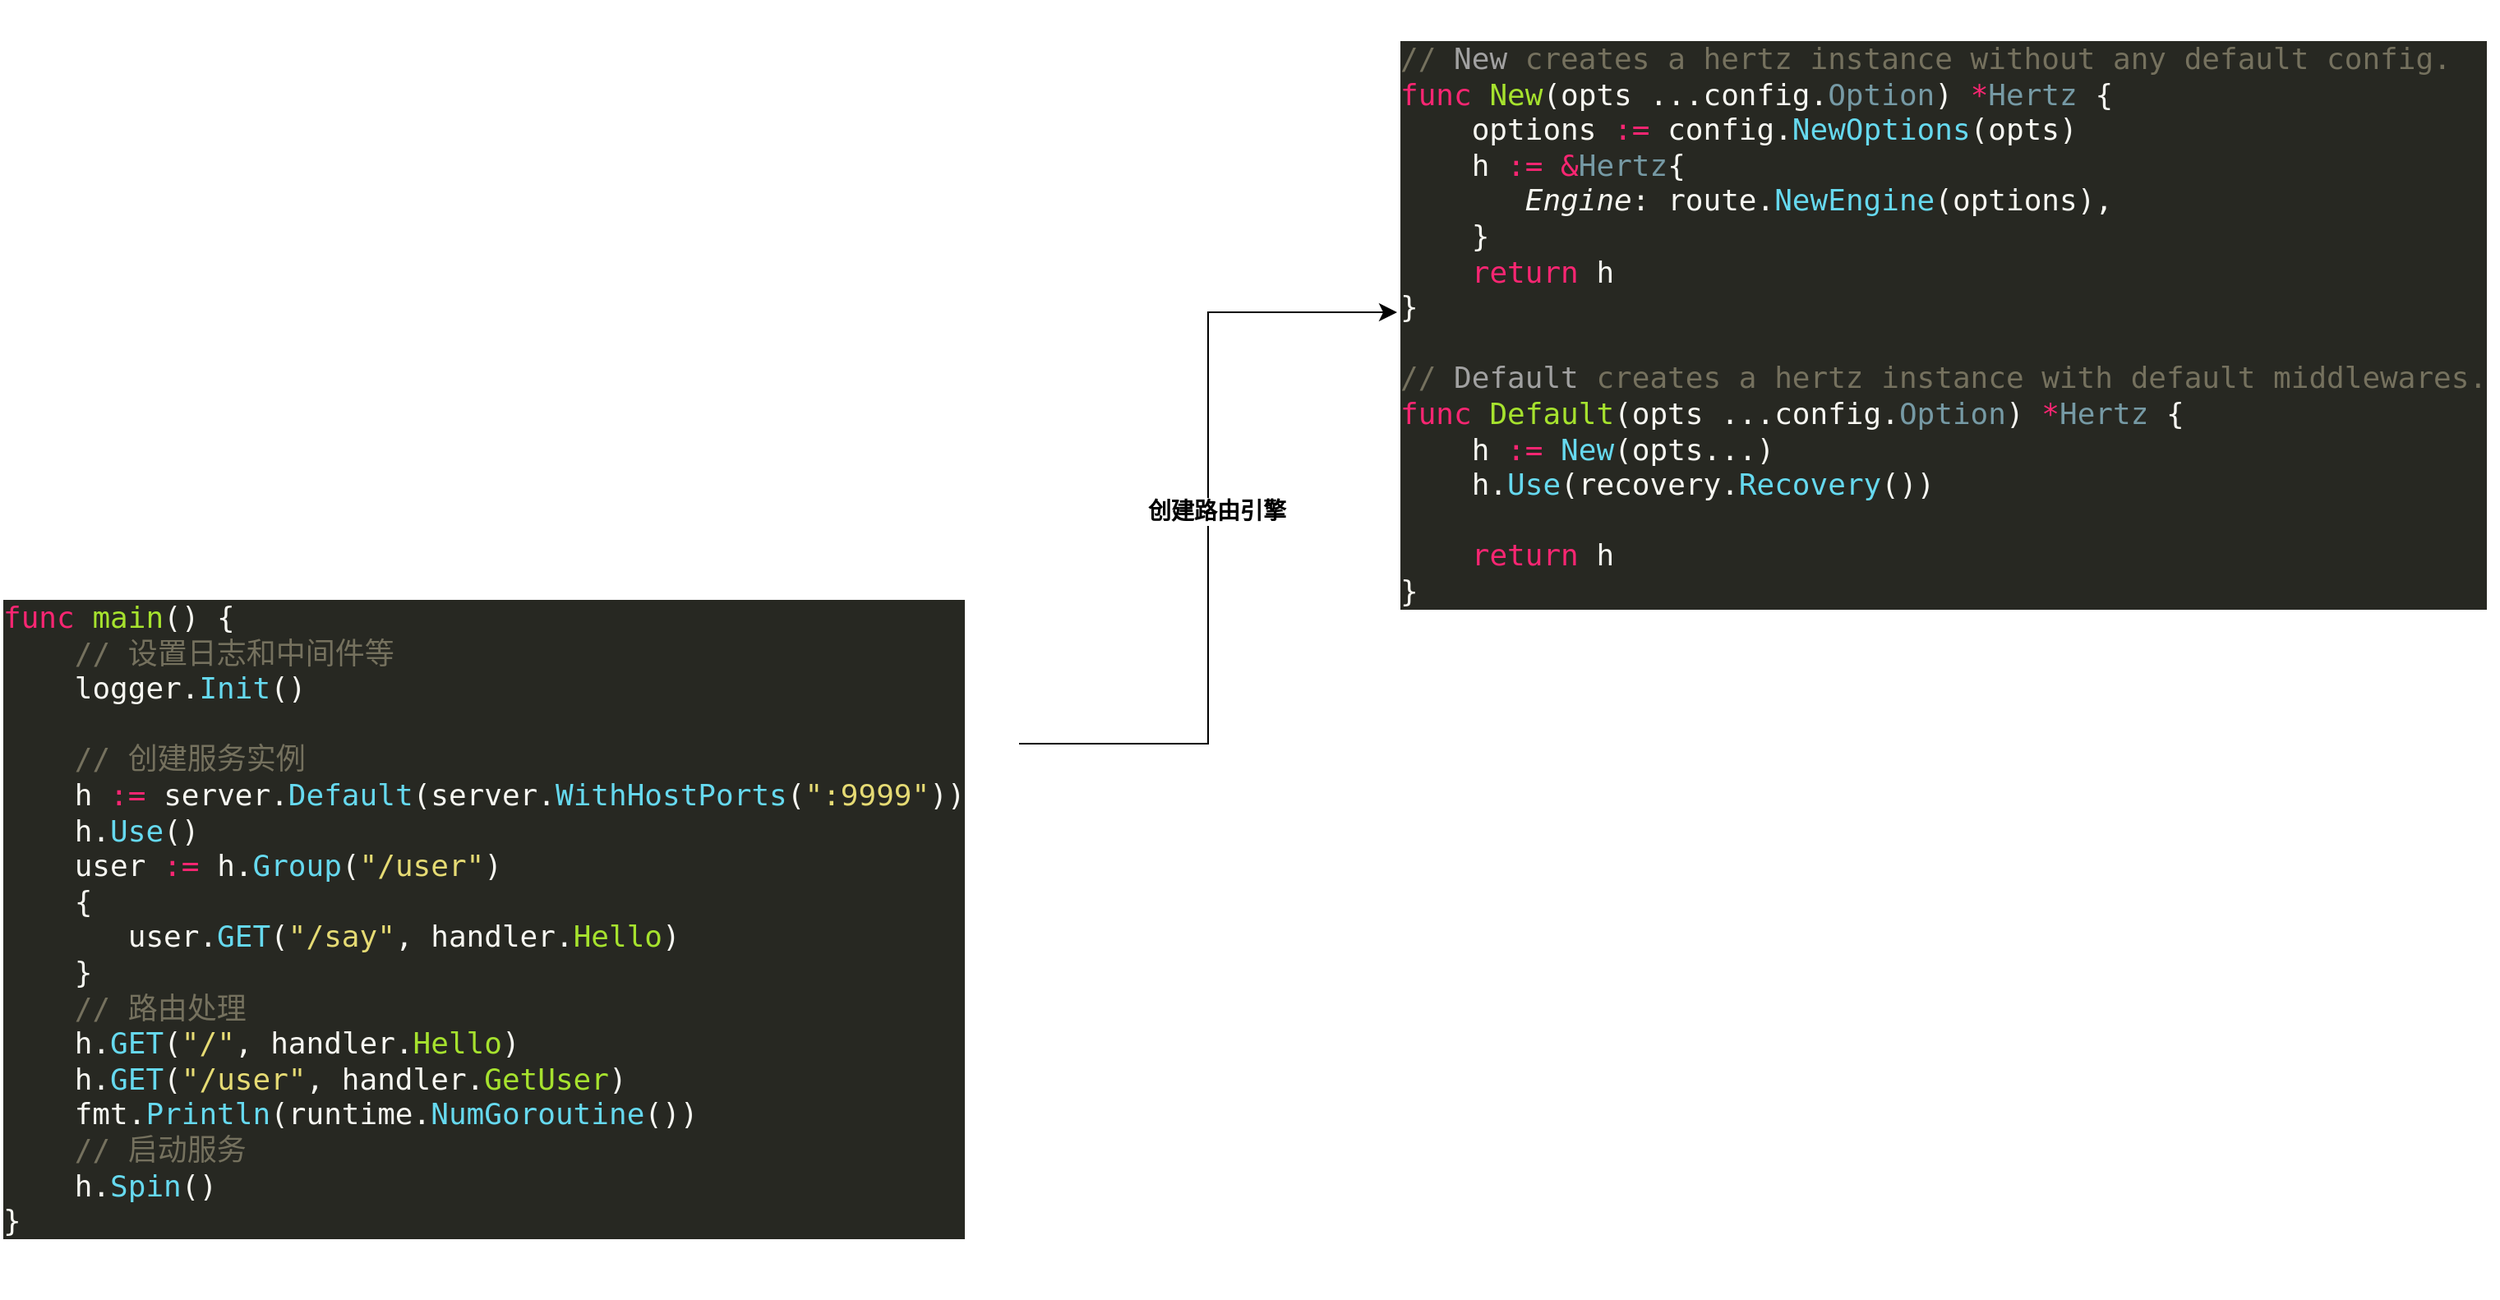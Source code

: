 <mxfile version="26.1.0">
  <diagram name="Page-1" id="f09UW0xhOilFpxU1UN8Q">
    <mxGraphModel dx="2501" dy="1954" grid="1" gridSize="10" guides="1" tooltips="1" connect="1" arrows="1" fold="1" page="1" pageScale="1" pageWidth="827" pageHeight="1169" math="0" shadow="0">
      <root>
        <mxCell id="0" />
        <mxCell id="1" parent="0" />
        <mxCell id="bZFTZhcOLTCebWkoZDsH-1" value="&lt;div style=&quot;background-color:#272822;color:#f8f8f2&quot;&gt;&lt;pre style=&quot;font-family:&#39;JetBrains Mono&#39;,monospace;font-size:13.5pt;&quot;&gt;&lt;span style=&quot;color:#f92672;&quot;&gt;func &lt;/span&gt;&lt;span style=&quot;color:#a6e22e;&quot;&gt;main&lt;/span&gt;() {&lt;br&gt;    &lt;span style=&quot;color:#75715e;&quot;&gt;// &lt;/span&gt;&lt;span style=&quot;color:#75715e;font-family:&#39;Menlo-Regular&#39;,monospace;&quot;&gt;设置日志和中间件等&lt;br&gt;&lt;/span&gt;&lt;span style=&quot;color:#75715e;font-family:&#39;Menlo-Regular&#39;,monospace;&quot;&gt;    &lt;/span&gt;logger.&lt;span style=&quot;color:#66d9ef;&quot;&gt;Init&lt;/span&gt;()&lt;br&gt;&lt;br&gt;    &lt;span style=&quot;color:#75715e;&quot;&gt;// &lt;/span&gt;&lt;span style=&quot;color:#75715e;font-family:&#39;Menlo-Regular&#39;,monospace;&quot;&gt;创建服务实例&lt;br&gt;&lt;/span&gt;&lt;span style=&quot;color:#75715e;font-family:&#39;Menlo-Regular&#39;,monospace;&quot;&gt;    &lt;/span&gt;h &lt;span style=&quot;color:#f92672;&quot;&gt;:= &lt;/span&gt;server.&lt;span style=&quot;color:#66d9ef;&quot;&gt;Default&lt;/span&gt;(server.&lt;span style=&quot;color:#66d9ef;&quot;&gt;WithHostPorts&lt;/span&gt;(&lt;span style=&quot;color:#e6db74;&quot;&gt;&quot;:9999&quot;&lt;/span&gt;))&lt;br&gt;    h.&lt;span style=&quot;color:#66d9ef;&quot;&gt;Use&lt;/span&gt;()&lt;br&gt;    user &lt;span style=&quot;color:#f92672;&quot;&gt;:= &lt;/span&gt;h.&lt;span style=&quot;color:#66d9ef;&quot;&gt;Group&lt;/span&gt;(&lt;span style=&quot;color:#e6db74;&quot;&gt;&quot;/user&quot;&lt;/span&gt;)&lt;br&gt;    {&lt;br&gt;       user.&lt;span style=&quot;color:#66d9ef;&quot;&gt;GET&lt;/span&gt;(&lt;span style=&quot;color:#e6db74;&quot;&gt;&quot;/say&quot;&lt;/span&gt;, handler.&lt;span style=&quot;color:#a6e22e;&quot;&gt;Hello&lt;/span&gt;)&lt;br&gt;    }&lt;br&gt;    &lt;span style=&quot;color:#75715e;&quot;&gt;// &lt;/span&gt;&lt;span style=&quot;color:#75715e;font-family:&#39;Menlo-Regular&#39;,monospace;&quot;&gt;路由处理&lt;br&gt;&lt;/span&gt;&lt;span style=&quot;color:#75715e;font-family:&#39;Menlo-Regular&#39;,monospace;&quot;&gt;    &lt;/span&gt;h.&lt;span style=&quot;color:#66d9ef;&quot;&gt;GET&lt;/span&gt;(&lt;span style=&quot;color:#e6db74;&quot;&gt;&quot;/&quot;&lt;/span&gt;, handler.&lt;span style=&quot;color:#a6e22e;&quot;&gt;Hello&lt;/span&gt;)&lt;br&gt;    h.&lt;span style=&quot;color:#66d9ef;&quot;&gt;GET&lt;/span&gt;(&lt;span style=&quot;color:#e6db74;&quot;&gt;&quot;/user&quot;&lt;/span&gt;, handler.&lt;span style=&quot;color:#a6e22e;&quot;&gt;GetUser&lt;/span&gt;)&lt;br&gt;    fmt.&lt;span style=&quot;color:#66d9ef;&quot;&gt;Println&lt;/span&gt;(runtime.&lt;span style=&quot;color:#66d9ef;&quot;&gt;NumGoroutine&lt;/span&gt;())&lt;br&gt;    &lt;span style=&quot;color:#75715e;&quot;&gt;// &lt;/span&gt;&lt;span style=&quot;color:#75715e;font-family:&#39;Menlo-Regular&#39;,monospace;&quot;&gt;启动服务&lt;br&gt;&lt;/span&gt;&lt;span style=&quot;color:#75715e;font-family:&#39;Menlo-Regular&#39;,monospace;&quot;&gt;    &lt;/span&gt;h.&lt;span style=&quot;color:#66d9ef;&quot;&gt;Spin&lt;/span&gt;()&lt;br&gt;}&lt;/pre&gt;&lt;/div&gt;" style="text;whiteSpace=wrap;html=1;" vertex="1" parent="1">
          <mxGeometry x="-170" y="210" width="620" height="450" as="geometry" />
        </mxCell>
        <UserObject label="&lt;div style=&quot;background-color:#272822;color:#f8f8f2&quot;&gt;&lt;pre style=&quot;font-family:&#39;JetBrains Mono&#39;,monospace;font-size:13.5pt;&quot;&gt;&lt;span style=&quot;color:#75715e;&quot;&gt;// &lt;/span&gt;&lt;span style=&quot;color:#a1a1a1;&quot;&gt;New&lt;/span&gt;&lt;span style=&quot;color:#75715e;&quot;&gt; creates a hertz instance without any default config.&lt;br&gt;&lt;/span&gt;&lt;span style=&quot;color:#f92672;&quot;&gt;func &lt;/span&gt;&lt;span style=&quot;color:#a6e22e;&quot;&gt;New&lt;/span&gt;(opts ...config.&lt;span style=&quot;color:#769aa5;&quot;&gt;Option&lt;/span&gt;) &lt;span style=&quot;color:#f92672;&quot;&gt;*&lt;/span&gt;&lt;span style=&quot;color:#769aa5;&quot;&gt;Hertz &lt;/span&gt;{&lt;br&gt;    options &lt;span style=&quot;color:#f92672;&quot;&gt;:= &lt;/span&gt;config.&lt;span style=&quot;color:#66d9ef;&quot;&gt;NewOptions&lt;/span&gt;(opts)&lt;br&gt;    h &lt;span style=&quot;color:#f92672;&quot;&gt;:= &amp;amp;&lt;/span&gt;&lt;span style=&quot;color:#769aa5;&quot;&gt;Hertz&lt;/span&gt;{&lt;br&gt;       &lt;span style=&quot;font-style:italic;&quot;&gt;Engine&lt;/span&gt;: route.&lt;span style=&quot;color:#66d9ef;&quot;&gt;NewEngine&lt;/span&gt;(options),&lt;br&gt;    }&lt;br&gt;    &lt;span style=&quot;color:#f92672;&quot;&gt;return &lt;/span&gt;h&lt;br&gt;}&lt;br&gt;&lt;br&gt;&lt;span style=&quot;color:#75715e;&quot;&gt;// &lt;/span&gt;&lt;span style=&quot;color:#a1a1a1;&quot;&gt;Default&lt;/span&gt;&lt;span style=&quot;color:#75715e;&quot;&gt; creates a hertz instance with default middlewares.&lt;br&gt;&lt;/span&gt;&lt;span style=&quot;color:#f92672;&quot;&gt;func &lt;/span&gt;&lt;span style=&quot;color:#a6e22e;&quot;&gt;Default&lt;/span&gt;(opts ...config.&lt;span style=&quot;color:#769aa5;&quot;&gt;Option&lt;/span&gt;) &lt;span style=&quot;color:#f92672;&quot;&gt;*&lt;/span&gt;&lt;span style=&quot;color:#769aa5;&quot;&gt;Hertz &lt;/span&gt;{&lt;br&gt;    h &lt;span style=&quot;color:#f92672;&quot;&gt;:= &lt;/span&gt;&lt;span style=&quot;color:#66d9ef;&quot;&gt;New&lt;/span&gt;(opts...)&lt;br&gt;    h.&lt;span style=&quot;color:#66d9ef;&quot;&gt;Use&lt;/span&gt;(recovery.&lt;span style=&quot;color:#66d9ef;&quot;&gt;Recovery&lt;/span&gt;())&lt;br&gt;&lt;br&gt;    &lt;span style=&quot;color:#f92672;&quot;&gt;return &lt;/span&gt;h&lt;br&gt;}&lt;/pre&gt;&lt;/div&gt;" link="&lt;div style=&quot;background-color:#272822;color:#f8f8f2&quot;&gt;&lt;pre style=&quot;font-family:&#39;JetBrains Mono&#39;,monospace;font-size:13.5pt;&quot;&gt;&lt;span style=&quot;color:#75715e;&quot;&gt;// &lt;/span&gt;&lt;span style=&quot;color:#a1a1a1;&quot;&gt;New&lt;/span&gt;&lt;span style=&quot;color:#75715e;&quot;&gt; creates a hertz instance without any default config.&lt;br&gt;&lt;/span&gt;&lt;span style=&quot;color:#f92672;&quot;&gt;func &lt;/span&gt;&lt;span style=&quot;color:#a6e22e;&quot;&gt;New&lt;/span&gt;(opts ...config.&lt;span style=&quot;color:#769aa5;&quot;&gt;Option&lt;/span&gt;) &lt;span style=&quot;color:#f92672;&quot;&gt;*&lt;/span&gt;&lt;span style=&quot;color:#769aa5;&quot;&gt;Hertz &lt;/span&gt;{&lt;br&gt;    options &lt;span style=&quot;color:#f92672;&quot;&gt;:= &lt;/span&gt;config.&lt;span style=&quot;color:#66d9ef;&quot;&gt;NewOptions&lt;/span&gt;(opts)&lt;br&gt;    h &lt;span style=&quot;color:#f92672;&quot;&gt;:= &amp;amp;&lt;/span&gt;&lt;span style=&quot;color:#769aa5;&quot;&gt;Hertz&lt;/span&gt;{&lt;br&gt;       &lt;span style=&quot;font-style:italic;&quot;&gt;Engine&lt;/span&gt;: route.&lt;span style=&quot;color:#66d9ef;&quot;&gt;NewEngine&lt;/span&gt;(options),&lt;br&gt;    }&lt;br&gt;    &lt;span style=&quot;color:#f92672;&quot;&gt;return &lt;/span&gt;h&lt;br&gt;}&lt;br&gt;&lt;br&gt;&lt;span style=&quot;color:#75715e;&quot;&gt;// &lt;/span&gt;&lt;span style=&quot;color:#a1a1a1;&quot;&gt;Default&lt;/span&gt;&lt;span style=&quot;color:#75715e;&quot;&gt; creates a hertz instance with default middlewares.&lt;br&gt;&lt;/span&gt;&lt;span style=&quot;color:#f92672;&quot;&gt;func &lt;/span&gt;&lt;span style=&quot;color:#a6e22e;&quot;&gt;Default&lt;/span&gt;(opts ...config.&lt;span style=&quot;color:#769aa5;&quot;&gt;Option&lt;/span&gt;) &lt;span style=&quot;color:#f92672;&quot;&gt;*&lt;/span&gt;&lt;span style=&quot;color:#769aa5;&quot;&gt;Hertz &lt;/span&gt;{&lt;br&gt;    h &lt;span style=&quot;color:#f92672;&quot;&gt;:= &lt;/span&gt;&lt;span style=&quot;color:#66d9ef;&quot;&gt;New&lt;/span&gt;(opts...)&lt;br&gt;    h.&lt;span style=&quot;color:#66d9ef;&quot;&gt;Use&lt;/span&gt;(recovery.&lt;span style=&quot;color:#66d9ef;&quot;&gt;Recovery&lt;/span&gt;())&lt;br&gt;&lt;br&gt;    &lt;span style=&quot;color:#f92672;&quot;&gt;return &lt;/span&gt;h&lt;br&gt;}&lt;/pre&gt;&lt;/div&gt;" id="bZFTZhcOLTCebWkoZDsH-2">
          <mxCell style="text;whiteSpace=wrap;html=1;" vertex="1" parent="1">
            <mxGeometry x="680" y="-130" width="670" height="380" as="geometry" />
          </mxCell>
        </UserObject>
        <mxCell id="bZFTZhcOLTCebWkoZDsH-6" value="" style="edgeStyle=elbowEdgeStyle;elbow=horizontal;endArrow=classic;html=1;curved=0;rounded=0;endSize=8;startSize=8;exitX=1;exitY=0.25;exitDx=0;exitDy=0;entryX=0;entryY=0.5;entryDx=0;entryDy=0;" edge="1" parent="1" source="bZFTZhcOLTCebWkoZDsH-1" target="bZFTZhcOLTCebWkoZDsH-2">
          <mxGeometry width="50" height="50" relative="1" as="geometry">
            <mxPoint x="670" y="460" as="sourcePoint" />
            <mxPoint x="720" y="410" as="targetPoint" />
            <Array as="points">
              <mxPoint x="565" y="280" />
            </Array>
          </mxGeometry>
        </mxCell>
        <mxCell id="bZFTZhcOLTCebWkoZDsH-7" value="&lt;b&gt;&lt;font style=&quot;font-size: 14px;&quot;&gt;创建路由引擎&lt;/font&gt;&lt;/b&gt;" style="edgeLabel;html=1;align=center;verticalAlign=middle;resizable=0;points=[];" vertex="1" connectable="0" parent="bZFTZhcOLTCebWkoZDsH-6">
          <mxGeometry x="-0.157" y="1" relative="1" as="geometry">
            <mxPoint x="6" y="-49" as="offset" />
          </mxGeometry>
        </mxCell>
      </root>
    </mxGraphModel>
  </diagram>
</mxfile>
